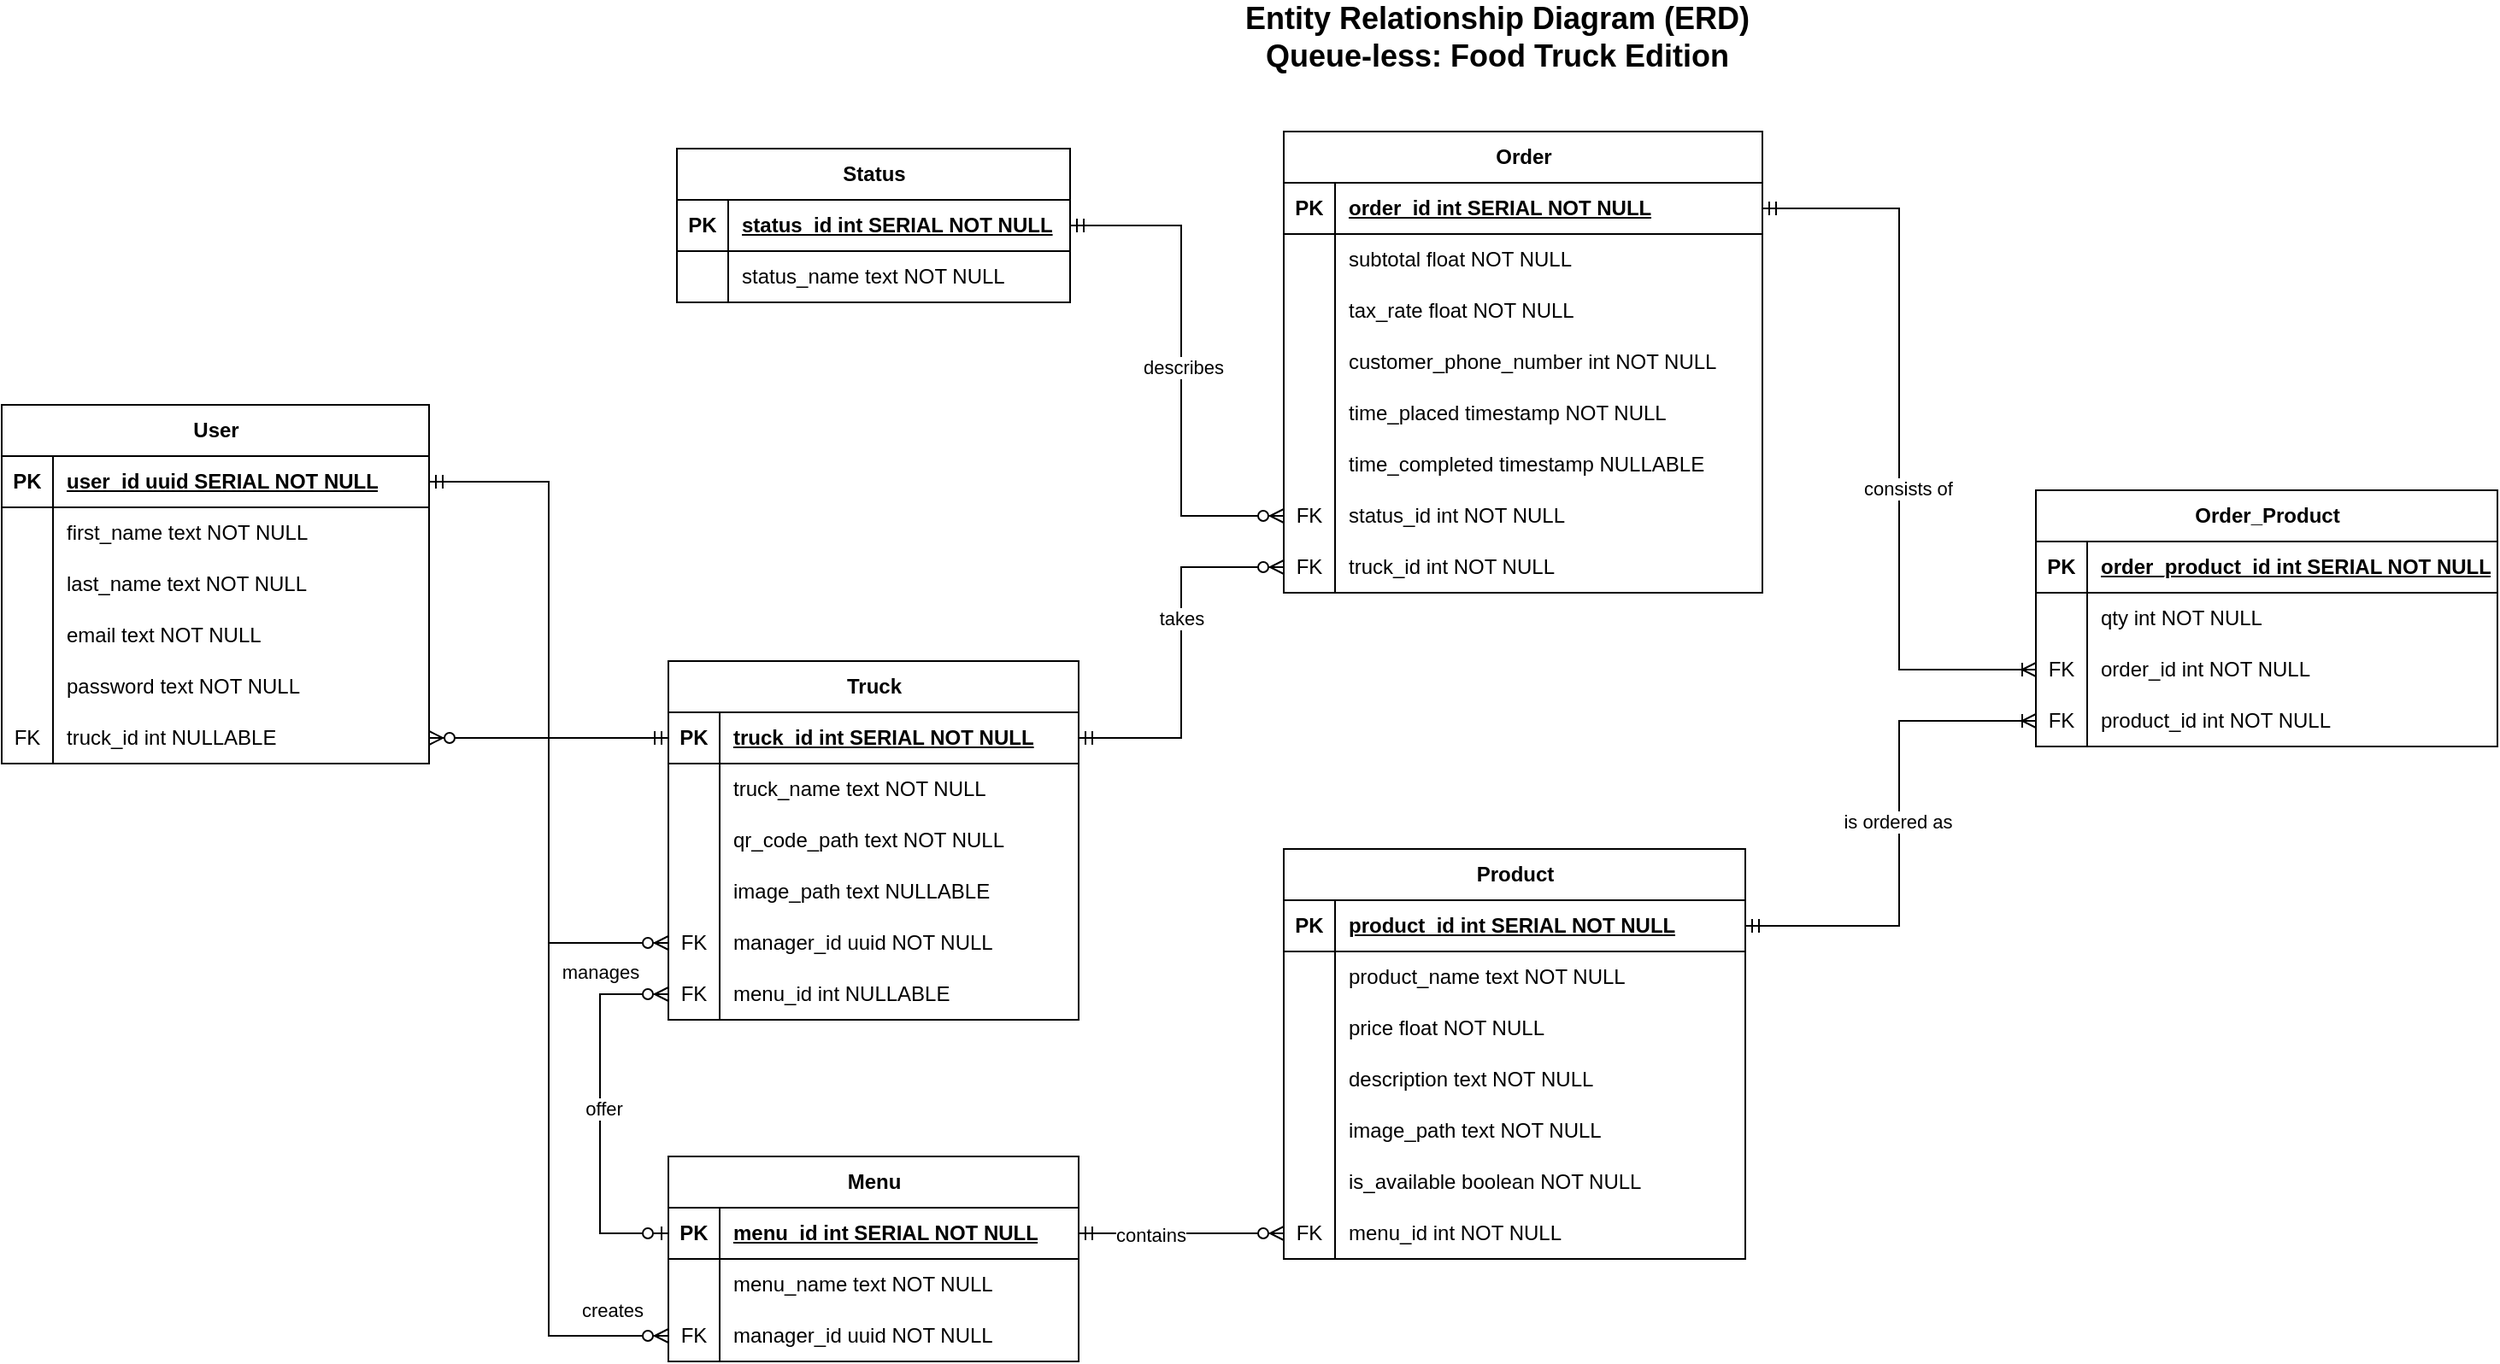 <mxfile version="26.1.0">
  <diagram name="Page-1" id="91c2gZKChAutTJY_4WgP">
    <mxGraphModel dx="1960" dy="919" grid="1" gridSize="10" guides="1" tooltips="1" connect="1" arrows="1" fold="1" page="1" pageScale="1" pageWidth="850" pageHeight="1100" math="0" shadow="0">
      <root>
        <mxCell id="0" />
        <mxCell id="1" parent="0" />
        <mxCell id="3mzDIvuT4F_fhsDR2-px-14" value="Truck" style="shape=table;startSize=30;container=1;collapsible=1;childLayout=tableLayout;fixedRows=1;rowLines=0;fontStyle=1;align=center;resizeLast=1;html=1;" parent="1" vertex="1">
          <mxGeometry x="400" y="550" width="240" height="210" as="geometry" />
        </mxCell>
        <mxCell id="3mzDIvuT4F_fhsDR2-px-15" value="" style="shape=tableRow;horizontal=0;startSize=0;swimlaneHead=0;swimlaneBody=0;fillColor=none;collapsible=0;dropTarget=0;points=[[0,0.5],[1,0.5]];portConstraint=eastwest;top=0;left=0;right=0;bottom=1;" parent="3mzDIvuT4F_fhsDR2-px-14" vertex="1">
          <mxGeometry y="30" width="240" height="30" as="geometry" />
        </mxCell>
        <mxCell id="3mzDIvuT4F_fhsDR2-px-16" value="PK" style="shape=partialRectangle;connectable=0;fillColor=none;top=0;left=0;bottom=0;right=0;fontStyle=1;overflow=hidden;whiteSpace=wrap;html=1;" parent="3mzDIvuT4F_fhsDR2-px-15" vertex="1">
          <mxGeometry width="30" height="30" as="geometry">
            <mxRectangle width="30" height="30" as="alternateBounds" />
          </mxGeometry>
        </mxCell>
        <mxCell id="3mzDIvuT4F_fhsDR2-px-17" value="truck_id int SERIAL NOT NULL" style="shape=partialRectangle;connectable=0;fillColor=none;top=0;left=0;bottom=0;right=0;align=left;spacingLeft=6;fontStyle=5;overflow=hidden;whiteSpace=wrap;html=1;" parent="3mzDIvuT4F_fhsDR2-px-15" vertex="1">
          <mxGeometry x="30" width="210" height="30" as="geometry">
            <mxRectangle width="210" height="30" as="alternateBounds" />
          </mxGeometry>
        </mxCell>
        <mxCell id="3mzDIvuT4F_fhsDR2-px-18" value="" style="shape=tableRow;horizontal=0;startSize=0;swimlaneHead=0;swimlaneBody=0;fillColor=none;collapsible=0;dropTarget=0;points=[[0,0.5],[1,0.5]];portConstraint=eastwest;top=0;left=0;right=0;bottom=0;" parent="3mzDIvuT4F_fhsDR2-px-14" vertex="1">
          <mxGeometry y="60" width="240" height="30" as="geometry" />
        </mxCell>
        <mxCell id="3mzDIvuT4F_fhsDR2-px-19" value="" style="shape=partialRectangle;connectable=0;fillColor=none;top=0;left=0;bottom=0;right=0;editable=1;overflow=hidden;whiteSpace=wrap;html=1;" parent="3mzDIvuT4F_fhsDR2-px-18" vertex="1">
          <mxGeometry width="30" height="30" as="geometry">
            <mxRectangle width="30" height="30" as="alternateBounds" />
          </mxGeometry>
        </mxCell>
        <mxCell id="3mzDIvuT4F_fhsDR2-px-20" value="truck_name text NOT NULL" style="shape=partialRectangle;connectable=0;fillColor=none;top=0;left=0;bottom=0;right=0;align=left;spacingLeft=6;overflow=hidden;whiteSpace=wrap;html=1;" parent="3mzDIvuT4F_fhsDR2-px-18" vertex="1">
          <mxGeometry x="30" width="210" height="30" as="geometry">
            <mxRectangle width="210" height="30" as="alternateBounds" />
          </mxGeometry>
        </mxCell>
        <mxCell id="3mzDIvuT4F_fhsDR2-px-82" value="" style="shape=tableRow;horizontal=0;startSize=0;swimlaneHead=0;swimlaneBody=0;fillColor=none;collapsible=0;dropTarget=0;points=[[0,0.5],[1,0.5]];portConstraint=eastwest;top=0;left=0;right=0;bottom=0;" parent="3mzDIvuT4F_fhsDR2-px-14" vertex="1">
          <mxGeometry y="90" width="240" height="30" as="geometry" />
        </mxCell>
        <mxCell id="3mzDIvuT4F_fhsDR2-px-83" value="" style="shape=partialRectangle;connectable=0;fillColor=none;top=0;left=0;bottom=0;right=0;editable=1;overflow=hidden;whiteSpace=wrap;html=1;" parent="3mzDIvuT4F_fhsDR2-px-82" vertex="1">
          <mxGeometry width="30" height="30" as="geometry">
            <mxRectangle width="30" height="30" as="alternateBounds" />
          </mxGeometry>
        </mxCell>
        <mxCell id="3mzDIvuT4F_fhsDR2-px-84" value="qr_code_path text NOT NULL" style="shape=partialRectangle;connectable=0;fillColor=none;top=0;left=0;bottom=0;right=0;align=left;spacingLeft=6;overflow=hidden;whiteSpace=wrap;html=1;" parent="3mzDIvuT4F_fhsDR2-px-82" vertex="1">
          <mxGeometry x="30" width="210" height="30" as="geometry">
            <mxRectangle width="210" height="30" as="alternateBounds" />
          </mxGeometry>
        </mxCell>
        <mxCell id="zmfaaBpUQLYilwf-MZ33-50" value="" style="shape=tableRow;horizontal=0;startSize=0;swimlaneHead=0;swimlaneBody=0;fillColor=none;collapsible=0;dropTarget=0;points=[[0,0.5],[1,0.5]];portConstraint=eastwest;top=0;left=0;right=0;bottom=0;" parent="3mzDIvuT4F_fhsDR2-px-14" vertex="1">
          <mxGeometry y="120" width="240" height="30" as="geometry" />
        </mxCell>
        <mxCell id="zmfaaBpUQLYilwf-MZ33-51" value="" style="shape=partialRectangle;connectable=0;fillColor=none;top=0;left=0;bottom=0;right=0;editable=1;overflow=hidden;whiteSpace=wrap;html=1;" parent="zmfaaBpUQLYilwf-MZ33-50" vertex="1">
          <mxGeometry width="30" height="30" as="geometry">
            <mxRectangle width="30" height="30" as="alternateBounds" />
          </mxGeometry>
        </mxCell>
        <mxCell id="zmfaaBpUQLYilwf-MZ33-52" value="image_path text NULLABLE" style="shape=partialRectangle;connectable=0;fillColor=none;top=0;left=0;bottom=0;right=0;align=left;spacingLeft=6;overflow=hidden;whiteSpace=wrap;html=1;" parent="zmfaaBpUQLYilwf-MZ33-50" vertex="1">
          <mxGeometry x="30" width="210" height="30" as="geometry">
            <mxRectangle width="210" height="30" as="alternateBounds" />
          </mxGeometry>
        </mxCell>
        <mxCell id="q2G-GD-9YlQsPo5jNfgu-1" value="" style="shape=tableRow;horizontal=0;startSize=0;swimlaneHead=0;swimlaneBody=0;fillColor=none;collapsible=0;dropTarget=0;points=[[0,0.5],[1,0.5]];portConstraint=eastwest;top=0;left=0;right=0;bottom=0;" parent="3mzDIvuT4F_fhsDR2-px-14" vertex="1">
          <mxGeometry y="150" width="240" height="30" as="geometry" />
        </mxCell>
        <mxCell id="q2G-GD-9YlQsPo5jNfgu-2" value="FK" style="shape=partialRectangle;connectable=0;fillColor=none;top=0;left=0;bottom=0;right=0;editable=1;overflow=hidden;whiteSpace=wrap;html=1;" parent="q2G-GD-9YlQsPo5jNfgu-1" vertex="1">
          <mxGeometry width="30" height="30" as="geometry">
            <mxRectangle width="30" height="30" as="alternateBounds" />
          </mxGeometry>
        </mxCell>
        <mxCell id="q2G-GD-9YlQsPo5jNfgu-3" value="manager_id uuid NOT NULL" style="shape=partialRectangle;connectable=0;fillColor=none;top=0;left=0;bottom=0;right=0;align=left;spacingLeft=6;overflow=hidden;whiteSpace=wrap;html=1;" parent="q2G-GD-9YlQsPo5jNfgu-1" vertex="1">
          <mxGeometry x="30" width="210" height="30" as="geometry">
            <mxRectangle width="210" height="30" as="alternateBounds" />
          </mxGeometry>
        </mxCell>
        <mxCell id="pExcu9bNW6wDUiQ1WOj0-18" value="" style="shape=tableRow;horizontal=0;startSize=0;swimlaneHead=0;swimlaneBody=0;fillColor=none;collapsible=0;dropTarget=0;points=[[0,0.5],[1,0.5]];portConstraint=eastwest;top=0;left=0;right=0;bottom=0;" parent="3mzDIvuT4F_fhsDR2-px-14" vertex="1">
          <mxGeometry y="180" width="240" height="30" as="geometry" />
        </mxCell>
        <mxCell id="pExcu9bNW6wDUiQ1WOj0-19" value="FK" style="shape=partialRectangle;connectable=0;fillColor=none;top=0;left=0;bottom=0;right=0;editable=1;overflow=hidden;whiteSpace=wrap;html=1;" parent="pExcu9bNW6wDUiQ1WOj0-18" vertex="1">
          <mxGeometry width="30" height="30" as="geometry">
            <mxRectangle width="30" height="30" as="alternateBounds" />
          </mxGeometry>
        </mxCell>
        <mxCell id="pExcu9bNW6wDUiQ1WOj0-20" value="menu_id int NULLABLE" style="shape=partialRectangle;connectable=0;fillColor=none;top=0;left=0;bottom=0;right=0;align=left;spacingLeft=6;overflow=hidden;whiteSpace=wrap;html=1;" parent="pExcu9bNW6wDUiQ1WOj0-18" vertex="1">
          <mxGeometry x="30" width="210" height="30" as="geometry">
            <mxRectangle width="210" height="30" as="alternateBounds" />
          </mxGeometry>
        </mxCell>
        <mxCell id="3mzDIvuT4F_fhsDR2-px-27" value="User" style="shape=table;startSize=30;container=1;collapsible=1;childLayout=tableLayout;fixedRows=1;rowLines=0;fontStyle=1;align=center;resizeLast=1;html=1;" parent="1" vertex="1">
          <mxGeometry x="10" y="400" width="250" height="210" as="geometry" />
        </mxCell>
        <mxCell id="3mzDIvuT4F_fhsDR2-px-28" value="" style="shape=tableRow;horizontal=0;startSize=0;swimlaneHead=0;swimlaneBody=0;fillColor=none;collapsible=0;dropTarget=0;points=[[0,0.5],[1,0.5]];portConstraint=eastwest;top=0;left=0;right=0;bottom=1;" parent="3mzDIvuT4F_fhsDR2-px-27" vertex="1">
          <mxGeometry y="30" width="250" height="30" as="geometry" />
        </mxCell>
        <mxCell id="3mzDIvuT4F_fhsDR2-px-29" value="PK" style="shape=partialRectangle;connectable=0;fillColor=none;top=0;left=0;bottom=0;right=0;fontStyle=1;overflow=hidden;whiteSpace=wrap;html=1;" parent="3mzDIvuT4F_fhsDR2-px-28" vertex="1">
          <mxGeometry width="30" height="30" as="geometry">
            <mxRectangle width="30" height="30" as="alternateBounds" />
          </mxGeometry>
        </mxCell>
        <mxCell id="3mzDIvuT4F_fhsDR2-px-30" value="user_id uuid SERIAL NOT NULL" style="shape=partialRectangle;connectable=0;fillColor=none;top=0;left=0;bottom=0;right=0;align=left;spacingLeft=6;fontStyle=5;overflow=hidden;whiteSpace=wrap;html=1;" parent="3mzDIvuT4F_fhsDR2-px-28" vertex="1">
          <mxGeometry x="30" width="220" height="30" as="geometry">
            <mxRectangle width="220" height="30" as="alternateBounds" />
          </mxGeometry>
        </mxCell>
        <mxCell id="3mzDIvuT4F_fhsDR2-px-31" value="" style="shape=tableRow;horizontal=0;startSize=0;swimlaneHead=0;swimlaneBody=0;fillColor=none;collapsible=0;dropTarget=0;points=[[0,0.5],[1,0.5]];portConstraint=eastwest;top=0;left=0;right=0;bottom=0;" parent="3mzDIvuT4F_fhsDR2-px-27" vertex="1">
          <mxGeometry y="60" width="250" height="30" as="geometry" />
        </mxCell>
        <mxCell id="3mzDIvuT4F_fhsDR2-px-32" value="" style="shape=partialRectangle;connectable=0;fillColor=none;top=0;left=0;bottom=0;right=0;editable=1;overflow=hidden;whiteSpace=wrap;html=1;" parent="3mzDIvuT4F_fhsDR2-px-31" vertex="1">
          <mxGeometry width="30" height="30" as="geometry">
            <mxRectangle width="30" height="30" as="alternateBounds" />
          </mxGeometry>
        </mxCell>
        <mxCell id="3mzDIvuT4F_fhsDR2-px-33" value="first_name text NOT NULL" style="shape=partialRectangle;connectable=0;fillColor=none;top=0;left=0;bottom=0;right=0;align=left;spacingLeft=6;overflow=hidden;whiteSpace=wrap;html=1;" parent="3mzDIvuT4F_fhsDR2-px-31" vertex="1">
          <mxGeometry x="30" width="220" height="30" as="geometry">
            <mxRectangle width="220" height="30" as="alternateBounds" />
          </mxGeometry>
        </mxCell>
        <mxCell id="zmfaaBpUQLYilwf-MZ33-10" value="" style="shape=tableRow;horizontal=0;startSize=0;swimlaneHead=0;swimlaneBody=0;fillColor=none;collapsible=0;dropTarget=0;points=[[0,0.5],[1,0.5]];portConstraint=eastwest;top=0;left=0;right=0;bottom=0;" parent="3mzDIvuT4F_fhsDR2-px-27" vertex="1">
          <mxGeometry y="90" width="250" height="30" as="geometry" />
        </mxCell>
        <mxCell id="zmfaaBpUQLYilwf-MZ33-11" value="" style="shape=partialRectangle;connectable=0;fillColor=none;top=0;left=0;bottom=0;right=0;editable=1;overflow=hidden;whiteSpace=wrap;html=1;" parent="zmfaaBpUQLYilwf-MZ33-10" vertex="1">
          <mxGeometry width="30" height="30" as="geometry">
            <mxRectangle width="30" height="30" as="alternateBounds" />
          </mxGeometry>
        </mxCell>
        <mxCell id="zmfaaBpUQLYilwf-MZ33-12" value="last_name text NOT NULL" style="shape=partialRectangle;connectable=0;fillColor=none;top=0;left=0;bottom=0;right=0;align=left;spacingLeft=6;overflow=hidden;whiteSpace=wrap;html=1;" parent="zmfaaBpUQLYilwf-MZ33-10" vertex="1">
          <mxGeometry x="30" width="220" height="30" as="geometry">
            <mxRectangle width="220" height="30" as="alternateBounds" />
          </mxGeometry>
        </mxCell>
        <mxCell id="HKvxVwIUimyPJOGSvZdL-1" value="" style="shape=tableRow;horizontal=0;startSize=0;swimlaneHead=0;swimlaneBody=0;fillColor=none;collapsible=0;dropTarget=0;points=[[0,0.5],[1,0.5]];portConstraint=eastwest;top=0;left=0;right=0;bottom=0;" parent="3mzDIvuT4F_fhsDR2-px-27" vertex="1">
          <mxGeometry y="120" width="250" height="30" as="geometry" />
        </mxCell>
        <mxCell id="HKvxVwIUimyPJOGSvZdL-2" value="" style="shape=partialRectangle;connectable=0;fillColor=none;top=0;left=0;bottom=0;right=0;editable=1;overflow=hidden;whiteSpace=wrap;html=1;" parent="HKvxVwIUimyPJOGSvZdL-1" vertex="1">
          <mxGeometry width="30" height="30" as="geometry">
            <mxRectangle width="30" height="30" as="alternateBounds" />
          </mxGeometry>
        </mxCell>
        <mxCell id="HKvxVwIUimyPJOGSvZdL-3" value="email text NOT NULL" style="shape=partialRectangle;connectable=0;fillColor=none;top=0;left=0;bottom=0;right=0;align=left;spacingLeft=6;overflow=hidden;whiteSpace=wrap;html=1;" parent="HKvxVwIUimyPJOGSvZdL-1" vertex="1">
          <mxGeometry x="30" width="220" height="30" as="geometry">
            <mxRectangle width="220" height="30" as="alternateBounds" />
          </mxGeometry>
        </mxCell>
        <mxCell id="HKvxVwIUimyPJOGSvZdL-4" value="" style="shape=tableRow;horizontal=0;startSize=0;swimlaneHead=0;swimlaneBody=0;fillColor=none;collapsible=0;dropTarget=0;points=[[0,0.5],[1,0.5]];portConstraint=eastwest;top=0;left=0;right=0;bottom=0;" parent="3mzDIvuT4F_fhsDR2-px-27" vertex="1">
          <mxGeometry y="150" width="250" height="30" as="geometry" />
        </mxCell>
        <mxCell id="HKvxVwIUimyPJOGSvZdL-5" value="" style="shape=partialRectangle;connectable=0;fillColor=none;top=0;left=0;bottom=0;right=0;editable=1;overflow=hidden;whiteSpace=wrap;html=1;" parent="HKvxVwIUimyPJOGSvZdL-4" vertex="1">
          <mxGeometry width="30" height="30" as="geometry">
            <mxRectangle width="30" height="30" as="alternateBounds" />
          </mxGeometry>
        </mxCell>
        <mxCell id="HKvxVwIUimyPJOGSvZdL-6" value="password text NOT NULL" style="shape=partialRectangle;connectable=0;fillColor=none;top=0;left=0;bottom=0;right=0;align=left;spacingLeft=6;overflow=hidden;whiteSpace=wrap;html=1;" parent="HKvxVwIUimyPJOGSvZdL-4" vertex="1">
          <mxGeometry x="30" width="220" height="30" as="geometry">
            <mxRectangle width="220" height="30" as="alternateBounds" />
          </mxGeometry>
        </mxCell>
        <mxCell id="TS8NTVid7wSpqiIyXhAO-1" value="" style="shape=tableRow;horizontal=0;startSize=0;swimlaneHead=0;swimlaneBody=0;fillColor=none;collapsible=0;dropTarget=0;points=[[0,0.5],[1,0.5]];portConstraint=eastwest;top=0;left=0;right=0;bottom=0;" vertex="1" parent="3mzDIvuT4F_fhsDR2-px-27">
          <mxGeometry y="180" width="250" height="30" as="geometry" />
        </mxCell>
        <mxCell id="TS8NTVid7wSpqiIyXhAO-2" value="FK" style="shape=partialRectangle;connectable=0;fillColor=none;top=0;left=0;bottom=0;right=0;editable=1;overflow=hidden;whiteSpace=wrap;html=1;" vertex="1" parent="TS8NTVid7wSpqiIyXhAO-1">
          <mxGeometry width="30" height="30" as="geometry">
            <mxRectangle width="30" height="30" as="alternateBounds" />
          </mxGeometry>
        </mxCell>
        <mxCell id="TS8NTVid7wSpqiIyXhAO-3" value="truck_id int NULLABLE" style="shape=partialRectangle;connectable=0;fillColor=none;top=0;left=0;bottom=0;right=0;align=left;spacingLeft=6;overflow=hidden;whiteSpace=wrap;html=1;" vertex="1" parent="TS8NTVid7wSpqiIyXhAO-1">
          <mxGeometry x="30" width="220" height="30" as="geometry">
            <mxRectangle width="220" height="30" as="alternateBounds" />
          </mxGeometry>
        </mxCell>
        <mxCell id="3mzDIvuT4F_fhsDR2-px-40" value="Menu" style="shape=table;startSize=30;container=1;collapsible=1;childLayout=tableLayout;fixedRows=1;rowLines=0;fontStyle=1;align=center;resizeLast=1;html=1;" parent="1" vertex="1">
          <mxGeometry x="400" y="840" width="240" height="120" as="geometry" />
        </mxCell>
        <mxCell id="3mzDIvuT4F_fhsDR2-px-41" value="" style="shape=tableRow;horizontal=0;startSize=0;swimlaneHead=0;swimlaneBody=0;fillColor=none;collapsible=0;dropTarget=0;points=[[0,0.5],[1,0.5]];portConstraint=eastwest;top=0;left=0;right=0;bottom=1;" parent="3mzDIvuT4F_fhsDR2-px-40" vertex="1">
          <mxGeometry y="30" width="240" height="30" as="geometry" />
        </mxCell>
        <mxCell id="3mzDIvuT4F_fhsDR2-px-42" value="PK" style="shape=partialRectangle;connectable=0;fillColor=none;top=0;left=0;bottom=0;right=0;fontStyle=1;overflow=hidden;whiteSpace=wrap;html=1;" parent="3mzDIvuT4F_fhsDR2-px-41" vertex="1">
          <mxGeometry width="30" height="30" as="geometry">
            <mxRectangle width="30" height="30" as="alternateBounds" />
          </mxGeometry>
        </mxCell>
        <mxCell id="3mzDIvuT4F_fhsDR2-px-43" value="menu_id int SERIAL NOT NULL" style="shape=partialRectangle;connectable=0;fillColor=none;top=0;left=0;bottom=0;right=0;align=left;spacingLeft=6;fontStyle=5;overflow=hidden;whiteSpace=wrap;html=1;" parent="3mzDIvuT4F_fhsDR2-px-41" vertex="1">
          <mxGeometry x="30" width="210" height="30" as="geometry">
            <mxRectangle width="210" height="30" as="alternateBounds" />
          </mxGeometry>
        </mxCell>
        <mxCell id="3mzDIvuT4F_fhsDR2-px-44" value="" style="shape=tableRow;horizontal=0;startSize=0;swimlaneHead=0;swimlaneBody=0;fillColor=none;collapsible=0;dropTarget=0;points=[[0,0.5],[1,0.5]];portConstraint=eastwest;top=0;left=0;right=0;bottom=0;" parent="3mzDIvuT4F_fhsDR2-px-40" vertex="1">
          <mxGeometry y="60" width="240" height="30" as="geometry" />
        </mxCell>
        <mxCell id="3mzDIvuT4F_fhsDR2-px-45" value="" style="shape=partialRectangle;connectable=0;fillColor=none;top=0;left=0;bottom=0;right=0;editable=1;overflow=hidden;whiteSpace=wrap;html=1;" parent="3mzDIvuT4F_fhsDR2-px-44" vertex="1">
          <mxGeometry width="30" height="30" as="geometry">
            <mxRectangle width="30" height="30" as="alternateBounds" />
          </mxGeometry>
        </mxCell>
        <mxCell id="3mzDIvuT4F_fhsDR2-px-46" value="menu_name text NOT NULL" style="shape=partialRectangle;connectable=0;fillColor=none;top=0;left=0;bottom=0;right=0;align=left;spacingLeft=6;overflow=hidden;whiteSpace=wrap;html=1;" parent="3mzDIvuT4F_fhsDR2-px-44" vertex="1">
          <mxGeometry x="30" width="210" height="30" as="geometry">
            <mxRectangle width="210" height="30" as="alternateBounds" />
          </mxGeometry>
        </mxCell>
        <mxCell id="pExcu9bNW6wDUiQ1WOj0-24" value="" style="shape=tableRow;horizontal=0;startSize=0;swimlaneHead=0;swimlaneBody=0;fillColor=none;collapsible=0;dropTarget=0;points=[[0,0.5],[1,0.5]];portConstraint=eastwest;top=0;left=0;right=0;bottom=0;" parent="3mzDIvuT4F_fhsDR2-px-40" vertex="1">
          <mxGeometry y="90" width="240" height="30" as="geometry" />
        </mxCell>
        <mxCell id="pExcu9bNW6wDUiQ1WOj0-25" value="FK" style="shape=partialRectangle;connectable=0;fillColor=none;top=0;left=0;bottom=0;right=0;editable=1;overflow=hidden;whiteSpace=wrap;html=1;" parent="pExcu9bNW6wDUiQ1WOj0-24" vertex="1">
          <mxGeometry width="30" height="30" as="geometry">
            <mxRectangle width="30" height="30" as="alternateBounds" />
          </mxGeometry>
        </mxCell>
        <mxCell id="pExcu9bNW6wDUiQ1WOj0-26" value="manager_id uuid NOT NULL" style="shape=partialRectangle;connectable=0;fillColor=none;top=0;left=0;bottom=0;right=0;align=left;spacingLeft=6;overflow=hidden;whiteSpace=wrap;html=1;" parent="pExcu9bNW6wDUiQ1WOj0-24" vertex="1">
          <mxGeometry x="30" width="210" height="30" as="geometry">
            <mxRectangle width="210" height="30" as="alternateBounds" />
          </mxGeometry>
        </mxCell>
        <mxCell id="3mzDIvuT4F_fhsDR2-px-53" value="Order" style="shape=table;startSize=30;container=1;collapsible=1;childLayout=tableLayout;fixedRows=1;rowLines=0;fontStyle=1;align=center;resizeLast=1;html=1;" parent="1" vertex="1">
          <mxGeometry x="760" y="240" width="280" height="270" as="geometry" />
        </mxCell>
        <mxCell id="3mzDIvuT4F_fhsDR2-px-54" value="" style="shape=tableRow;horizontal=0;startSize=0;swimlaneHead=0;swimlaneBody=0;fillColor=none;collapsible=0;dropTarget=0;points=[[0,0.5],[1,0.5]];portConstraint=eastwest;top=0;left=0;right=0;bottom=1;" parent="3mzDIvuT4F_fhsDR2-px-53" vertex="1">
          <mxGeometry y="30" width="280" height="30" as="geometry" />
        </mxCell>
        <mxCell id="3mzDIvuT4F_fhsDR2-px-55" value="PK" style="shape=partialRectangle;connectable=0;fillColor=none;top=0;left=0;bottom=0;right=0;fontStyle=1;overflow=hidden;whiteSpace=wrap;html=1;" parent="3mzDIvuT4F_fhsDR2-px-54" vertex="1">
          <mxGeometry width="30" height="30" as="geometry">
            <mxRectangle width="30" height="30" as="alternateBounds" />
          </mxGeometry>
        </mxCell>
        <mxCell id="3mzDIvuT4F_fhsDR2-px-56" value="order_id int SERIAL NOT NULL" style="shape=partialRectangle;connectable=0;fillColor=none;top=0;left=0;bottom=0;right=0;align=left;spacingLeft=6;fontStyle=5;overflow=hidden;whiteSpace=wrap;html=1;" parent="3mzDIvuT4F_fhsDR2-px-54" vertex="1">
          <mxGeometry x="30" width="250" height="30" as="geometry">
            <mxRectangle width="250" height="30" as="alternateBounds" />
          </mxGeometry>
        </mxCell>
        <mxCell id="3mzDIvuT4F_fhsDR2-px-57" value="" style="shape=tableRow;horizontal=0;startSize=0;swimlaneHead=0;swimlaneBody=0;fillColor=none;collapsible=0;dropTarget=0;points=[[0,0.5],[1,0.5]];portConstraint=eastwest;top=0;left=0;right=0;bottom=0;" parent="3mzDIvuT4F_fhsDR2-px-53" vertex="1">
          <mxGeometry y="60" width="280" height="30" as="geometry" />
        </mxCell>
        <mxCell id="3mzDIvuT4F_fhsDR2-px-58" value="" style="shape=partialRectangle;connectable=0;fillColor=none;top=0;left=0;bottom=0;right=0;editable=1;overflow=hidden;whiteSpace=wrap;html=1;" parent="3mzDIvuT4F_fhsDR2-px-57" vertex="1">
          <mxGeometry width="30" height="30" as="geometry">
            <mxRectangle width="30" height="30" as="alternateBounds" />
          </mxGeometry>
        </mxCell>
        <mxCell id="3mzDIvuT4F_fhsDR2-px-59" value="subtotal float NOT NULL" style="shape=partialRectangle;connectable=0;fillColor=none;top=0;left=0;bottom=0;right=0;align=left;spacingLeft=6;overflow=hidden;whiteSpace=wrap;html=1;" parent="3mzDIvuT4F_fhsDR2-px-57" vertex="1">
          <mxGeometry x="30" width="250" height="30" as="geometry">
            <mxRectangle width="250" height="30" as="alternateBounds" />
          </mxGeometry>
        </mxCell>
        <mxCell id="3mzDIvuT4F_fhsDR2-px-63" value="" style="shape=tableRow;horizontal=0;startSize=0;swimlaneHead=0;swimlaneBody=0;fillColor=none;collapsible=0;dropTarget=0;points=[[0,0.5],[1,0.5]];portConstraint=eastwest;top=0;left=0;right=0;bottom=0;" parent="3mzDIvuT4F_fhsDR2-px-53" vertex="1">
          <mxGeometry y="90" width="280" height="30" as="geometry" />
        </mxCell>
        <mxCell id="3mzDIvuT4F_fhsDR2-px-64" value="" style="shape=partialRectangle;connectable=0;fillColor=none;top=0;left=0;bottom=0;right=0;editable=1;overflow=hidden;whiteSpace=wrap;html=1;" parent="3mzDIvuT4F_fhsDR2-px-63" vertex="1">
          <mxGeometry width="30" height="30" as="geometry">
            <mxRectangle width="30" height="30" as="alternateBounds" />
          </mxGeometry>
        </mxCell>
        <mxCell id="3mzDIvuT4F_fhsDR2-px-65" value="tax_rate float NOT NULL" style="shape=partialRectangle;connectable=0;fillColor=none;top=0;left=0;bottom=0;right=0;align=left;spacingLeft=6;overflow=hidden;whiteSpace=wrap;html=1;" parent="3mzDIvuT4F_fhsDR2-px-63" vertex="1">
          <mxGeometry x="30" width="250" height="30" as="geometry">
            <mxRectangle width="250" height="30" as="alternateBounds" />
          </mxGeometry>
        </mxCell>
        <mxCell id="zmfaaBpUQLYilwf-MZ33-4" value="" style="shape=tableRow;horizontal=0;startSize=0;swimlaneHead=0;swimlaneBody=0;fillColor=none;collapsible=0;dropTarget=0;points=[[0,0.5],[1,0.5]];portConstraint=eastwest;top=0;left=0;right=0;bottom=0;" parent="3mzDIvuT4F_fhsDR2-px-53" vertex="1">
          <mxGeometry y="120" width="280" height="30" as="geometry" />
        </mxCell>
        <mxCell id="zmfaaBpUQLYilwf-MZ33-5" value="" style="shape=partialRectangle;connectable=0;fillColor=none;top=0;left=0;bottom=0;right=0;editable=1;overflow=hidden;whiteSpace=wrap;html=1;" parent="zmfaaBpUQLYilwf-MZ33-4" vertex="1">
          <mxGeometry width="30" height="30" as="geometry">
            <mxRectangle width="30" height="30" as="alternateBounds" />
          </mxGeometry>
        </mxCell>
        <mxCell id="zmfaaBpUQLYilwf-MZ33-6" value="customer_phone_number int NOT NULL" style="shape=partialRectangle;connectable=0;fillColor=none;top=0;left=0;bottom=0;right=0;align=left;spacingLeft=6;overflow=hidden;whiteSpace=wrap;html=1;" parent="zmfaaBpUQLYilwf-MZ33-4" vertex="1">
          <mxGeometry x="30" width="250" height="30" as="geometry">
            <mxRectangle width="250" height="30" as="alternateBounds" />
          </mxGeometry>
        </mxCell>
        <mxCell id="zmfaaBpUQLYilwf-MZ33-7" value="" style="shape=tableRow;horizontal=0;startSize=0;swimlaneHead=0;swimlaneBody=0;fillColor=none;collapsible=0;dropTarget=0;points=[[0,0.5],[1,0.5]];portConstraint=eastwest;top=0;left=0;right=0;bottom=0;" parent="3mzDIvuT4F_fhsDR2-px-53" vertex="1">
          <mxGeometry y="150" width="280" height="30" as="geometry" />
        </mxCell>
        <mxCell id="zmfaaBpUQLYilwf-MZ33-8" value="" style="shape=partialRectangle;connectable=0;fillColor=none;top=0;left=0;bottom=0;right=0;editable=1;overflow=hidden;whiteSpace=wrap;html=1;" parent="zmfaaBpUQLYilwf-MZ33-7" vertex="1">
          <mxGeometry width="30" height="30" as="geometry">
            <mxRectangle width="30" height="30" as="alternateBounds" />
          </mxGeometry>
        </mxCell>
        <mxCell id="zmfaaBpUQLYilwf-MZ33-9" value="time_placed timestamp NOT NULL" style="shape=partialRectangle;connectable=0;fillColor=none;top=0;left=0;bottom=0;right=0;align=left;spacingLeft=6;overflow=hidden;whiteSpace=wrap;html=1;" parent="zmfaaBpUQLYilwf-MZ33-7" vertex="1">
          <mxGeometry x="30" width="250" height="30" as="geometry">
            <mxRectangle width="250" height="30" as="alternateBounds" />
          </mxGeometry>
        </mxCell>
        <mxCell id="zmfaaBpUQLYilwf-MZ33-40" value="" style="shape=tableRow;horizontal=0;startSize=0;swimlaneHead=0;swimlaneBody=0;fillColor=none;collapsible=0;dropTarget=0;points=[[0,0.5],[1,0.5]];portConstraint=eastwest;top=0;left=0;right=0;bottom=0;" parent="3mzDIvuT4F_fhsDR2-px-53" vertex="1">
          <mxGeometry y="180" width="280" height="30" as="geometry" />
        </mxCell>
        <mxCell id="zmfaaBpUQLYilwf-MZ33-41" value="" style="shape=partialRectangle;connectable=0;fillColor=none;top=0;left=0;bottom=0;right=0;editable=1;overflow=hidden;whiteSpace=wrap;html=1;" parent="zmfaaBpUQLYilwf-MZ33-40" vertex="1">
          <mxGeometry width="30" height="30" as="geometry">
            <mxRectangle width="30" height="30" as="alternateBounds" />
          </mxGeometry>
        </mxCell>
        <mxCell id="zmfaaBpUQLYilwf-MZ33-42" value="time_completed timestamp NULLABLE" style="shape=partialRectangle;connectable=0;fillColor=none;top=0;left=0;bottom=0;right=0;align=left;spacingLeft=6;overflow=hidden;whiteSpace=wrap;html=1;" parent="zmfaaBpUQLYilwf-MZ33-40" vertex="1">
          <mxGeometry x="30" width="250" height="30" as="geometry">
            <mxRectangle width="250" height="30" as="alternateBounds" />
          </mxGeometry>
        </mxCell>
        <mxCell id="pExcu9bNW6wDUiQ1WOj0-21" value="" style="shape=tableRow;horizontal=0;startSize=0;swimlaneHead=0;swimlaneBody=0;fillColor=none;collapsible=0;dropTarget=0;points=[[0,0.5],[1,0.5]];portConstraint=eastwest;top=0;left=0;right=0;bottom=0;" parent="3mzDIvuT4F_fhsDR2-px-53" vertex="1">
          <mxGeometry y="210" width="280" height="30" as="geometry" />
        </mxCell>
        <mxCell id="pExcu9bNW6wDUiQ1WOj0-22" value="FK" style="shape=partialRectangle;connectable=0;fillColor=none;top=0;left=0;bottom=0;right=0;editable=1;overflow=hidden;whiteSpace=wrap;html=1;" parent="pExcu9bNW6wDUiQ1WOj0-21" vertex="1">
          <mxGeometry width="30" height="30" as="geometry">
            <mxRectangle width="30" height="30" as="alternateBounds" />
          </mxGeometry>
        </mxCell>
        <mxCell id="pExcu9bNW6wDUiQ1WOj0-23" value="status_id int NOT NULL" style="shape=partialRectangle;connectable=0;fillColor=none;top=0;left=0;bottom=0;right=0;align=left;spacingLeft=6;overflow=hidden;whiteSpace=wrap;html=1;" parent="pExcu9bNW6wDUiQ1WOj0-21" vertex="1">
          <mxGeometry x="30" width="250" height="30" as="geometry">
            <mxRectangle width="250" height="30" as="alternateBounds" />
          </mxGeometry>
        </mxCell>
        <mxCell id="Bd7FDQlKe1JG8Dho9AaB-4" value="" style="shape=tableRow;horizontal=0;startSize=0;swimlaneHead=0;swimlaneBody=0;fillColor=none;collapsible=0;dropTarget=0;points=[[0,0.5],[1,0.5]];portConstraint=eastwest;top=0;left=0;right=0;bottom=0;" parent="3mzDIvuT4F_fhsDR2-px-53" vertex="1">
          <mxGeometry y="240" width="280" height="30" as="geometry" />
        </mxCell>
        <mxCell id="Bd7FDQlKe1JG8Dho9AaB-5" value="FK" style="shape=partialRectangle;connectable=0;fillColor=none;top=0;left=0;bottom=0;right=0;editable=1;overflow=hidden;whiteSpace=wrap;html=1;" parent="Bd7FDQlKe1JG8Dho9AaB-4" vertex="1">
          <mxGeometry width="30" height="30" as="geometry">
            <mxRectangle width="30" height="30" as="alternateBounds" />
          </mxGeometry>
        </mxCell>
        <mxCell id="Bd7FDQlKe1JG8Dho9AaB-6" value="truck_id int NOT NULL" style="shape=partialRectangle;connectable=0;fillColor=none;top=0;left=0;bottom=0;right=0;align=left;spacingLeft=6;overflow=hidden;whiteSpace=wrap;html=1;" parent="Bd7FDQlKe1JG8Dho9AaB-4" vertex="1">
          <mxGeometry x="30" width="250" height="30" as="geometry">
            <mxRectangle width="250" height="30" as="alternateBounds" />
          </mxGeometry>
        </mxCell>
        <mxCell id="3mzDIvuT4F_fhsDR2-px-66" value="Product" style="shape=table;startSize=30;container=1;collapsible=1;childLayout=tableLayout;fixedRows=1;rowLines=0;fontStyle=1;align=center;resizeLast=1;html=1;" parent="1" vertex="1">
          <mxGeometry x="760" y="660" width="270" height="240" as="geometry" />
        </mxCell>
        <mxCell id="3mzDIvuT4F_fhsDR2-px-67" value="" style="shape=tableRow;horizontal=0;startSize=0;swimlaneHead=0;swimlaneBody=0;fillColor=none;collapsible=0;dropTarget=0;points=[[0,0.5],[1,0.5]];portConstraint=eastwest;top=0;left=0;right=0;bottom=1;" parent="3mzDIvuT4F_fhsDR2-px-66" vertex="1">
          <mxGeometry y="30" width="270" height="30" as="geometry" />
        </mxCell>
        <mxCell id="3mzDIvuT4F_fhsDR2-px-68" value="PK" style="shape=partialRectangle;connectable=0;fillColor=none;top=0;left=0;bottom=0;right=0;fontStyle=1;overflow=hidden;whiteSpace=wrap;html=1;" parent="3mzDIvuT4F_fhsDR2-px-67" vertex="1">
          <mxGeometry width="30" height="30" as="geometry">
            <mxRectangle width="30" height="30" as="alternateBounds" />
          </mxGeometry>
        </mxCell>
        <mxCell id="3mzDIvuT4F_fhsDR2-px-69" value="product_id int SERIAL NOT NULL" style="shape=partialRectangle;connectable=0;fillColor=none;top=0;left=0;bottom=0;right=0;align=left;spacingLeft=6;fontStyle=5;overflow=hidden;whiteSpace=wrap;html=1;" parent="3mzDIvuT4F_fhsDR2-px-67" vertex="1">
          <mxGeometry x="30" width="240" height="30" as="geometry">
            <mxRectangle width="240" height="30" as="alternateBounds" />
          </mxGeometry>
        </mxCell>
        <mxCell id="3mzDIvuT4F_fhsDR2-px-70" value="" style="shape=tableRow;horizontal=0;startSize=0;swimlaneHead=0;swimlaneBody=0;fillColor=none;collapsible=0;dropTarget=0;points=[[0,0.5],[1,0.5]];portConstraint=eastwest;top=0;left=0;right=0;bottom=0;" parent="3mzDIvuT4F_fhsDR2-px-66" vertex="1">
          <mxGeometry y="60" width="270" height="30" as="geometry" />
        </mxCell>
        <mxCell id="3mzDIvuT4F_fhsDR2-px-71" value="" style="shape=partialRectangle;connectable=0;fillColor=none;top=0;left=0;bottom=0;right=0;editable=1;overflow=hidden;whiteSpace=wrap;html=1;" parent="3mzDIvuT4F_fhsDR2-px-70" vertex="1">
          <mxGeometry width="30" height="30" as="geometry">
            <mxRectangle width="30" height="30" as="alternateBounds" />
          </mxGeometry>
        </mxCell>
        <mxCell id="3mzDIvuT4F_fhsDR2-px-72" value="product_name text NOT NULL" style="shape=partialRectangle;connectable=0;fillColor=none;top=0;left=0;bottom=0;right=0;align=left;spacingLeft=6;overflow=hidden;whiteSpace=wrap;html=1;" parent="3mzDIvuT4F_fhsDR2-px-70" vertex="1">
          <mxGeometry x="30" width="240" height="30" as="geometry">
            <mxRectangle width="240" height="30" as="alternateBounds" />
          </mxGeometry>
        </mxCell>
        <mxCell id="3mzDIvuT4F_fhsDR2-px-73" value="" style="shape=tableRow;horizontal=0;startSize=0;swimlaneHead=0;swimlaneBody=0;fillColor=none;collapsible=0;dropTarget=0;points=[[0,0.5],[1,0.5]];portConstraint=eastwest;top=0;left=0;right=0;bottom=0;" parent="3mzDIvuT4F_fhsDR2-px-66" vertex="1">
          <mxGeometry y="90" width="270" height="30" as="geometry" />
        </mxCell>
        <mxCell id="3mzDIvuT4F_fhsDR2-px-74" value="" style="shape=partialRectangle;connectable=0;fillColor=none;top=0;left=0;bottom=0;right=0;editable=1;overflow=hidden;whiteSpace=wrap;html=1;" parent="3mzDIvuT4F_fhsDR2-px-73" vertex="1">
          <mxGeometry width="30" height="30" as="geometry">
            <mxRectangle width="30" height="30" as="alternateBounds" />
          </mxGeometry>
        </mxCell>
        <mxCell id="3mzDIvuT4F_fhsDR2-px-75" value="price float NOT NULL" style="shape=partialRectangle;connectable=0;fillColor=none;top=0;left=0;bottom=0;right=0;align=left;spacingLeft=6;overflow=hidden;whiteSpace=wrap;html=1;" parent="3mzDIvuT4F_fhsDR2-px-73" vertex="1">
          <mxGeometry x="30" width="240" height="30" as="geometry">
            <mxRectangle width="240" height="30" as="alternateBounds" />
          </mxGeometry>
        </mxCell>
        <mxCell id="3mzDIvuT4F_fhsDR2-px-76" value="" style="shape=tableRow;horizontal=0;startSize=0;swimlaneHead=0;swimlaneBody=0;fillColor=none;collapsible=0;dropTarget=0;points=[[0,0.5],[1,0.5]];portConstraint=eastwest;top=0;left=0;right=0;bottom=0;" parent="3mzDIvuT4F_fhsDR2-px-66" vertex="1">
          <mxGeometry y="120" width="270" height="30" as="geometry" />
        </mxCell>
        <mxCell id="3mzDIvuT4F_fhsDR2-px-77" value="" style="shape=partialRectangle;connectable=0;fillColor=none;top=0;left=0;bottom=0;right=0;editable=1;overflow=hidden;whiteSpace=wrap;html=1;" parent="3mzDIvuT4F_fhsDR2-px-76" vertex="1">
          <mxGeometry width="30" height="30" as="geometry">
            <mxRectangle width="30" height="30" as="alternateBounds" />
          </mxGeometry>
        </mxCell>
        <mxCell id="3mzDIvuT4F_fhsDR2-px-78" value="description text NOT NULL" style="shape=partialRectangle;connectable=0;fillColor=none;top=0;left=0;bottom=0;right=0;align=left;spacingLeft=6;overflow=hidden;whiteSpace=wrap;html=1;" parent="3mzDIvuT4F_fhsDR2-px-76" vertex="1">
          <mxGeometry x="30" width="240" height="30" as="geometry">
            <mxRectangle width="240" height="30" as="alternateBounds" />
          </mxGeometry>
        </mxCell>
        <mxCell id="3mzDIvuT4F_fhsDR2-px-79" value="" style="shape=tableRow;horizontal=0;startSize=0;swimlaneHead=0;swimlaneBody=0;fillColor=none;collapsible=0;dropTarget=0;points=[[0,0.5],[1,0.5]];portConstraint=eastwest;top=0;left=0;right=0;bottom=0;" parent="3mzDIvuT4F_fhsDR2-px-66" vertex="1">
          <mxGeometry y="150" width="270" height="30" as="geometry" />
        </mxCell>
        <mxCell id="3mzDIvuT4F_fhsDR2-px-80" value="" style="shape=partialRectangle;connectable=0;fillColor=none;top=0;left=0;bottom=0;right=0;editable=1;overflow=hidden;whiteSpace=wrap;html=1;" parent="3mzDIvuT4F_fhsDR2-px-79" vertex="1">
          <mxGeometry width="30" height="30" as="geometry">
            <mxRectangle width="30" height="30" as="alternateBounds" />
          </mxGeometry>
        </mxCell>
        <mxCell id="3mzDIvuT4F_fhsDR2-px-81" value="image_path text NOT NULL" style="shape=partialRectangle;connectable=0;fillColor=none;top=0;left=0;bottom=0;right=0;align=left;spacingLeft=6;overflow=hidden;whiteSpace=wrap;html=1;" parent="3mzDIvuT4F_fhsDR2-px-79" vertex="1">
          <mxGeometry x="30" width="240" height="30" as="geometry">
            <mxRectangle width="240" height="30" as="alternateBounds" />
          </mxGeometry>
        </mxCell>
        <mxCell id="daPpVDFAgrq6gqqvBrcP-1" value="" style="shape=tableRow;horizontal=0;startSize=0;swimlaneHead=0;swimlaneBody=0;fillColor=none;collapsible=0;dropTarget=0;points=[[0,0.5],[1,0.5]];portConstraint=eastwest;top=0;left=0;right=0;bottom=0;" parent="3mzDIvuT4F_fhsDR2-px-66" vertex="1">
          <mxGeometry y="180" width="270" height="30" as="geometry" />
        </mxCell>
        <mxCell id="daPpVDFAgrq6gqqvBrcP-2" value="" style="shape=partialRectangle;connectable=0;fillColor=none;top=0;left=0;bottom=0;right=0;editable=1;overflow=hidden;whiteSpace=wrap;html=1;" parent="daPpVDFAgrq6gqqvBrcP-1" vertex="1">
          <mxGeometry width="30" height="30" as="geometry">
            <mxRectangle width="30" height="30" as="alternateBounds" />
          </mxGeometry>
        </mxCell>
        <mxCell id="daPpVDFAgrq6gqqvBrcP-3" value="is_available boolean NOT NULL" style="shape=partialRectangle;connectable=0;fillColor=none;top=0;left=0;bottom=0;right=0;align=left;spacingLeft=6;overflow=hidden;whiteSpace=wrap;html=1;" parent="daPpVDFAgrq6gqqvBrcP-1" vertex="1">
          <mxGeometry x="30" width="240" height="30" as="geometry">
            <mxRectangle width="240" height="30" as="alternateBounds" />
          </mxGeometry>
        </mxCell>
        <mxCell id="pExcu9bNW6wDUiQ1WOj0-29" value="" style="shape=tableRow;horizontal=0;startSize=0;swimlaneHead=0;swimlaneBody=0;fillColor=none;collapsible=0;dropTarget=0;points=[[0,0.5],[1,0.5]];portConstraint=eastwest;top=0;left=0;right=0;bottom=0;" parent="3mzDIvuT4F_fhsDR2-px-66" vertex="1">
          <mxGeometry y="210" width="270" height="30" as="geometry" />
        </mxCell>
        <mxCell id="pExcu9bNW6wDUiQ1WOj0-30" value="FK" style="shape=partialRectangle;connectable=0;fillColor=none;top=0;left=0;bottom=0;right=0;editable=1;overflow=hidden;whiteSpace=wrap;html=1;" parent="pExcu9bNW6wDUiQ1WOj0-29" vertex="1">
          <mxGeometry width="30" height="30" as="geometry">
            <mxRectangle width="30" height="30" as="alternateBounds" />
          </mxGeometry>
        </mxCell>
        <mxCell id="pExcu9bNW6wDUiQ1WOj0-31" value="menu_id int NOT NULL" style="shape=partialRectangle;connectable=0;fillColor=none;top=0;left=0;bottom=0;right=0;align=left;spacingLeft=6;overflow=hidden;whiteSpace=wrap;html=1;" parent="pExcu9bNW6wDUiQ1WOj0-29" vertex="1">
          <mxGeometry x="30" width="240" height="30" as="geometry">
            <mxRectangle width="240" height="30" as="alternateBounds" />
          </mxGeometry>
        </mxCell>
        <mxCell id="3mzDIvuT4F_fhsDR2-px-85" value="Order_Product" style="shape=table;startSize=30;container=1;collapsible=1;childLayout=tableLayout;fixedRows=1;rowLines=0;fontStyle=1;align=center;resizeLast=1;html=1;" parent="1" vertex="1">
          <mxGeometry x="1200" y="450" width="270" height="150" as="geometry" />
        </mxCell>
        <mxCell id="3mzDIvuT4F_fhsDR2-px-86" value="" style="shape=tableRow;horizontal=0;startSize=0;swimlaneHead=0;swimlaneBody=0;fillColor=none;collapsible=0;dropTarget=0;points=[[0,0.5],[1,0.5]];portConstraint=eastwest;top=0;left=0;right=0;bottom=1;" parent="3mzDIvuT4F_fhsDR2-px-85" vertex="1">
          <mxGeometry y="30" width="270" height="30" as="geometry" />
        </mxCell>
        <mxCell id="3mzDIvuT4F_fhsDR2-px-87" value="PK" style="shape=partialRectangle;connectable=0;fillColor=none;top=0;left=0;bottom=0;right=0;fontStyle=1;overflow=hidden;whiteSpace=wrap;html=1;" parent="3mzDIvuT4F_fhsDR2-px-86" vertex="1">
          <mxGeometry width="30" height="30" as="geometry">
            <mxRectangle width="30" height="30" as="alternateBounds" />
          </mxGeometry>
        </mxCell>
        <mxCell id="3mzDIvuT4F_fhsDR2-px-88" value="order_product_id int SERIAL NOT NULL" style="shape=partialRectangle;connectable=0;fillColor=none;top=0;left=0;bottom=0;right=0;align=left;spacingLeft=6;fontStyle=5;overflow=hidden;whiteSpace=wrap;html=1;" parent="3mzDIvuT4F_fhsDR2-px-86" vertex="1">
          <mxGeometry x="30" width="240" height="30" as="geometry">
            <mxRectangle width="240" height="30" as="alternateBounds" />
          </mxGeometry>
        </mxCell>
        <mxCell id="3mzDIvuT4F_fhsDR2-px-89" value="" style="shape=tableRow;horizontal=0;startSize=0;swimlaneHead=0;swimlaneBody=0;fillColor=none;collapsible=0;dropTarget=0;points=[[0,0.5],[1,0.5]];portConstraint=eastwest;top=0;left=0;right=0;bottom=0;" parent="3mzDIvuT4F_fhsDR2-px-85" vertex="1">
          <mxGeometry y="60" width="270" height="30" as="geometry" />
        </mxCell>
        <mxCell id="3mzDIvuT4F_fhsDR2-px-90" value="" style="shape=partialRectangle;connectable=0;fillColor=none;top=0;left=0;bottom=0;right=0;editable=1;overflow=hidden;whiteSpace=wrap;html=1;" parent="3mzDIvuT4F_fhsDR2-px-89" vertex="1">
          <mxGeometry width="30" height="30" as="geometry">
            <mxRectangle width="30" height="30" as="alternateBounds" />
          </mxGeometry>
        </mxCell>
        <mxCell id="3mzDIvuT4F_fhsDR2-px-91" value="qty int NOT NULL" style="shape=partialRectangle;connectable=0;fillColor=none;top=0;left=0;bottom=0;right=0;align=left;spacingLeft=6;overflow=hidden;whiteSpace=wrap;html=1;" parent="3mzDIvuT4F_fhsDR2-px-89" vertex="1">
          <mxGeometry x="30" width="240" height="30" as="geometry">
            <mxRectangle width="240" height="30" as="alternateBounds" />
          </mxGeometry>
        </mxCell>
        <mxCell id="3mzDIvuT4F_fhsDR2-px-92" value="" style="shape=tableRow;horizontal=0;startSize=0;swimlaneHead=0;swimlaneBody=0;fillColor=none;collapsible=0;dropTarget=0;points=[[0,0.5],[1,0.5]];portConstraint=eastwest;top=0;left=0;right=0;bottom=0;" parent="3mzDIvuT4F_fhsDR2-px-85" vertex="1">
          <mxGeometry y="90" width="270" height="30" as="geometry" />
        </mxCell>
        <mxCell id="3mzDIvuT4F_fhsDR2-px-93" value="FK" style="shape=partialRectangle;connectable=0;fillColor=none;top=0;left=0;bottom=0;right=0;editable=1;overflow=hidden;whiteSpace=wrap;html=1;" parent="3mzDIvuT4F_fhsDR2-px-92" vertex="1">
          <mxGeometry width="30" height="30" as="geometry">
            <mxRectangle width="30" height="30" as="alternateBounds" />
          </mxGeometry>
        </mxCell>
        <mxCell id="3mzDIvuT4F_fhsDR2-px-94" value="order_id int NOT NULL" style="shape=partialRectangle;connectable=0;fillColor=none;top=0;left=0;bottom=0;right=0;align=left;spacingLeft=6;overflow=hidden;whiteSpace=wrap;html=1;" parent="3mzDIvuT4F_fhsDR2-px-92" vertex="1">
          <mxGeometry x="30" width="240" height="30" as="geometry">
            <mxRectangle width="240" height="30" as="alternateBounds" />
          </mxGeometry>
        </mxCell>
        <mxCell id="Bd7FDQlKe1JG8Dho9AaB-1" value="" style="shape=tableRow;horizontal=0;startSize=0;swimlaneHead=0;swimlaneBody=0;fillColor=none;collapsible=0;dropTarget=0;points=[[0,0.5],[1,0.5]];portConstraint=eastwest;top=0;left=0;right=0;bottom=0;" parent="3mzDIvuT4F_fhsDR2-px-85" vertex="1">
          <mxGeometry y="120" width="270" height="30" as="geometry" />
        </mxCell>
        <mxCell id="Bd7FDQlKe1JG8Dho9AaB-2" value="FK" style="shape=partialRectangle;connectable=0;fillColor=none;top=0;left=0;bottom=0;right=0;editable=1;overflow=hidden;whiteSpace=wrap;html=1;" parent="Bd7FDQlKe1JG8Dho9AaB-1" vertex="1">
          <mxGeometry width="30" height="30" as="geometry">
            <mxRectangle width="30" height="30" as="alternateBounds" />
          </mxGeometry>
        </mxCell>
        <mxCell id="Bd7FDQlKe1JG8Dho9AaB-3" value="product_id int NOT NULL" style="shape=partialRectangle;connectable=0;fillColor=none;top=0;left=0;bottom=0;right=0;align=left;spacingLeft=6;overflow=hidden;whiteSpace=wrap;html=1;" parent="Bd7FDQlKe1JG8Dho9AaB-1" vertex="1">
          <mxGeometry x="30" width="240" height="30" as="geometry">
            <mxRectangle width="240" height="30" as="alternateBounds" />
          </mxGeometry>
        </mxCell>
        <mxCell id="zmfaaBpUQLYilwf-MZ33-18" value="" style="edgeStyle=orthogonalEdgeStyle;fontSize=12;html=1;endArrow=ERzeroToMany;startArrow=ERmandOne;rounded=0;exitX=1;exitY=0.5;exitDx=0;exitDy=0;entryX=0;entryY=0.5;entryDx=0;entryDy=0;" parent="1" source="3mzDIvuT4F_fhsDR2-px-41" target="pExcu9bNW6wDUiQ1WOj0-29" edge="1">
          <mxGeometry width="100" height="100" relative="1" as="geometry">
            <mxPoint x="460" y="540" as="sourcePoint" />
            <mxPoint x="560" y="440" as="targetPoint" />
          </mxGeometry>
        </mxCell>
        <mxCell id="zmfaaBpUQLYilwf-MZ33-22" value="contains" style="edgeLabel;html=1;align=center;verticalAlign=middle;resizable=0;points=[];" parent="zmfaaBpUQLYilwf-MZ33-18" vertex="1" connectable="0">
          <mxGeometry x="-0.297" y="-1" relative="1" as="geometry">
            <mxPoint as="offset" />
          </mxGeometry>
        </mxCell>
        <mxCell id="zmfaaBpUQLYilwf-MZ33-19" value="" style="edgeStyle=orthogonalEdgeStyle;fontSize=12;html=1;endArrow=ERoneToMany;startArrow=ERmandOne;rounded=0;exitX=1;exitY=0.5;exitDx=0;exitDy=0;entryX=0;entryY=0.5;entryDx=0;entryDy=0;" parent="1" source="3mzDIvuT4F_fhsDR2-px-54" target="3mzDIvuT4F_fhsDR2-px-92" edge="1">
          <mxGeometry width="100" height="100" relative="1" as="geometry">
            <mxPoint x="1020.0" y="280" as="sourcePoint" />
            <mxPoint x="1390.0" y="580" as="targetPoint" />
          </mxGeometry>
        </mxCell>
        <mxCell id="zmfaaBpUQLYilwf-MZ33-23" value="consists of" style="edgeLabel;html=1;align=center;verticalAlign=middle;resizable=0;points=[];" parent="zmfaaBpUQLYilwf-MZ33-19" vertex="1" connectable="0">
          <mxGeometry x="-0.151" y="1" relative="1" as="geometry">
            <mxPoint x="4" y="61" as="offset" />
          </mxGeometry>
        </mxCell>
        <mxCell id="zmfaaBpUQLYilwf-MZ33-20" value="" style="edgeStyle=orthogonalEdgeStyle;fontSize=12;html=1;endArrow=ERzeroToMany;startArrow=ERmandOne;rounded=0;exitX=1;exitY=0.5;exitDx=0;exitDy=0;entryX=0;entryY=0.5;entryDx=0;entryDy=0;" parent="1" source="3mzDIvuT4F_fhsDR2-px-15" target="Bd7FDQlKe1JG8Dho9AaB-4" edge="1">
          <mxGeometry width="100" height="100" relative="1" as="geometry">
            <mxPoint x="710" y="610" as="sourcePoint" />
            <mxPoint x="810" y="510" as="targetPoint" />
          </mxGeometry>
        </mxCell>
        <mxCell id="zmfaaBpUQLYilwf-MZ33-21" value="takes" style="edgeLabel;html=1;align=center;verticalAlign=middle;resizable=0;points=[];" parent="zmfaaBpUQLYilwf-MZ33-20" vertex="1" connectable="0">
          <mxGeometry x="-0.238" y="-1" relative="1" as="geometry">
            <mxPoint x="-1" y="-46" as="offset" />
          </mxGeometry>
        </mxCell>
        <mxCell id="zmfaaBpUQLYilwf-MZ33-46" value="" style="edgeStyle=orthogonalEdgeStyle;fontSize=12;html=1;endArrow=ERoneToMany;startArrow=ERmandOne;rounded=0;exitX=1;exitY=0.5;exitDx=0;exitDy=0;entryX=0;entryY=0.5;entryDx=0;entryDy=0;" parent="1" source="3mzDIvuT4F_fhsDR2-px-67" target="Bd7FDQlKe1JG8Dho9AaB-1" edge="1">
          <mxGeometry width="100" height="100" relative="1" as="geometry">
            <mxPoint x="790" y="720" as="sourcePoint" />
            <mxPoint x="890" y="620" as="targetPoint" />
            <Array as="points">
              <mxPoint x="1120" y="705" />
              <mxPoint x="1120" y="585" />
            </Array>
          </mxGeometry>
        </mxCell>
        <mxCell id="zmfaaBpUQLYilwf-MZ33-47" value="is ordered as" style="edgeLabel;html=1;align=center;verticalAlign=middle;resizable=0;points=[];" parent="zmfaaBpUQLYilwf-MZ33-46" vertex="1" connectable="0">
          <mxGeometry x="-0.131" y="1" relative="1" as="geometry">
            <mxPoint y="-25" as="offset" />
          </mxGeometry>
        </mxCell>
        <mxCell id="zmfaaBpUQLYilwf-MZ33-48" value="" style="edgeStyle=orthogonalEdgeStyle;fontSize=12;html=1;endArrow=ERzeroToMany;startArrow=ERmandOne;rounded=0;exitX=1;exitY=0.5;exitDx=0;exitDy=0;entryX=0;entryY=0.5;entryDx=0;entryDy=0;" parent="1" source="3mzDIvuT4F_fhsDR2-px-28" target="q2G-GD-9YlQsPo5jNfgu-1" edge="1">
          <mxGeometry width="100" height="100" relative="1" as="geometry">
            <mxPoint x="390" y="480" as="sourcePoint" />
            <mxPoint x="490" y="380" as="targetPoint" />
          </mxGeometry>
        </mxCell>
        <mxCell id="zmfaaBpUQLYilwf-MZ33-49" value="manages" style="edgeLabel;html=1;align=center;verticalAlign=middle;resizable=0;points=[];" parent="zmfaaBpUQLYilwf-MZ33-48" vertex="1" connectable="0">
          <mxGeometry x="-0.023" y="-1" relative="1" as="geometry">
            <mxPoint x="31" y="156" as="offset" />
          </mxGeometry>
        </mxCell>
        <mxCell id="zmfaaBpUQLYilwf-MZ33-53" value="&lt;font style=&quot;font-size: 18px;&quot;&gt;&lt;b&gt;Entity Relationship Diagram (ERD)&lt;br&gt;Queue-less: Food Truck Edition&lt;/b&gt;&lt;/font&gt;" style="text;html=1;align=center;verticalAlign=middle;whiteSpace=wrap;rounded=0;" parent="1" vertex="1">
          <mxGeometry x="570" y="170" width="630" height="30" as="geometry" />
        </mxCell>
        <mxCell id="pExcu9bNW6wDUiQ1WOj0-27" value="" style="edgeStyle=orthogonalEdgeStyle;fontSize=12;html=1;endArrow=ERzeroToMany;startArrow=ERmandOne;rounded=0;exitX=1;exitY=0.5;exitDx=0;exitDy=0;entryX=0;entryY=0.5;entryDx=0;entryDy=0;" parent="1" source="3mzDIvuT4F_fhsDR2-px-28" target="pExcu9bNW6wDUiQ1WOj0-24" edge="1">
          <mxGeometry width="100" height="100" relative="1" as="geometry">
            <mxPoint x="860" y="770" as="sourcePoint" />
            <mxPoint x="960" y="670" as="targetPoint" />
          </mxGeometry>
        </mxCell>
        <mxCell id="pExcu9bNW6wDUiQ1WOj0-28" value="creates" style="edgeLabel;html=1;align=center;verticalAlign=middle;resizable=0;points=[];" parent="pExcu9bNW6wDUiQ1WOj0-27" vertex="1" connectable="0">
          <mxGeometry x="0.842" y="3" relative="1" as="geometry">
            <mxPoint x="17" y="-12" as="offset" />
          </mxGeometry>
        </mxCell>
        <mxCell id="pExcu9bNW6wDUiQ1WOj0-35" value="" style="edgeStyle=orthogonalEdgeStyle;fontSize=12;html=1;endArrow=ERzeroToMany;startArrow=ERzeroToOne;rounded=0;exitX=0;exitY=0.5;exitDx=0;exitDy=0;entryX=0;entryY=0.5;entryDx=0;entryDy=0;" parent="1" source="3mzDIvuT4F_fhsDR2-px-41" target="pExcu9bNW6wDUiQ1WOj0-18" edge="1">
          <mxGeometry width="100" height="100" relative="1" as="geometry">
            <mxPoint x="920" y="640" as="sourcePoint" />
            <mxPoint x="1020" y="540" as="targetPoint" />
            <Array as="points">
              <mxPoint x="360" y="885" />
              <mxPoint x="360" y="745" />
            </Array>
          </mxGeometry>
        </mxCell>
        <mxCell id="pExcu9bNW6wDUiQ1WOj0-36" value="offer" style="edgeLabel;html=1;align=center;verticalAlign=middle;resizable=0;points=[];" parent="pExcu9bNW6wDUiQ1WOj0-35" vertex="1" connectable="0">
          <mxGeometry x="0.031" y="-2" relative="1" as="geometry">
            <mxPoint as="offset" />
          </mxGeometry>
        </mxCell>
        <mxCell id="Bd7FDQlKe1JG8Dho9AaB-7" value="Status" style="shape=table;startSize=30;container=1;collapsible=1;childLayout=tableLayout;fixedRows=1;rowLines=0;fontStyle=1;align=center;resizeLast=1;html=1;" parent="1" vertex="1">
          <mxGeometry x="405" y="250" width="230" height="90" as="geometry" />
        </mxCell>
        <mxCell id="Bd7FDQlKe1JG8Dho9AaB-8" value="" style="shape=tableRow;horizontal=0;startSize=0;swimlaneHead=0;swimlaneBody=0;fillColor=none;collapsible=0;dropTarget=0;points=[[0,0.5],[1,0.5]];portConstraint=eastwest;top=0;left=0;right=0;bottom=1;" parent="Bd7FDQlKe1JG8Dho9AaB-7" vertex="1">
          <mxGeometry y="30" width="230" height="30" as="geometry" />
        </mxCell>
        <mxCell id="Bd7FDQlKe1JG8Dho9AaB-9" value="PK" style="shape=partialRectangle;connectable=0;fillColor=none;top=0;left=0;bottom=0;right=0;fontStyle=1;overflow=hidden;whiteSpace=wrap;html=1;" parent="Bd7FDQlKe1JG8Dho9AaB-8" vertex="1">
          <mxGeometry width="30" height="30" as="geometry">
            <mxRectangle width="30" height="30" as="alternateBounds" />
          </mxGeometry>
        </mxCell>
        <mxCell id="Bd7FDQlKe1JG8Dho9AaB-10" value="status_id int SERIAL NOT NULL" style="shape=partialRectangle;connectable=0;fillColor=none;top=0;left=0;bottom=0;right=0;align=left;spacingLeft=6;fontStyle=5;overflow=hidden;whiteSpace=wrap;html=1;" parent="Bd7FDQlKe1JG8Dho9AaB-8" vertex="1">
          <mxGeometry x="30" width="200" height="30" as="geometry">
            <mxRectangle width="200" height="30" as="alternateBounds" />
          </mxGeometry>
        </mxCell>
        <mxCell id="Bd7FDQlKe1JG8Dho9AaB-11" value="" style="shape=tableRow;horizontal=0;startSize=0;swimlaneHead=0;swimlaneBody=0;fillColor=none;collapsible=0;dropTarget=0;points=[[0,0.5],[1,0.5]];portConstraint=eastwest;top=0;left=0;right=0;bottom=0;" parent="Bd7FDQlKe1JG8Dho9AaB-7" vertex="1">
          <mxGeometry y="60" width="230" height="30" as="geometry" />
        </mxCell>
        <mxCell id="Bd7FDQlKe1JG8Dho9AaB-12" value="" style="shape=partialRectangle;connectable=0;fillColor=none;top=0;left=0;bottom=0;right=0;editable=1;overflow=hidden;whiteSpace=wrap;html=1;" parent="Bd7FDQlKe1JG8Dho9AaB-11" vertex="1">
          <mxGeometry width="30" height="30" as="geometry">
            <mxRectangle width="30" height="30" as="alternateBounds" />
          </mxGeometry>
        </mxCell>
        <mxCell id="Bd7FDQlKe1JG8Dho9AaB-13" value="status_name text NOT NULL" style="shape=partialRectangle;connectable=0;fillColor=none;top=0;left=0;bottom=0;right=0;align=left;spacingLeft=6;overflow=hidden;whiteSpace=wrap;html=1;" parent="Bd7FDQlKe1JG8Dho9AaB-11" vertex="1">
          <mxGeometry x="30" width="200" height="30" as="geometry">
            <mxRectangle width="200" height="30" as="alternateBounds" />
          </mxGeometry>
        </mxCell>
        <mxCell id="Bd7FDQlKe1JG8Dho9AaB-20" value="" style="edgeStyle=orthogonalEdgeStyle;fontSize=12;html=1;endArrow=ERzeroToMany;startArrow=ERmandOne;rounded=0;exitX=1;exitY=0.5;exitDx=0;exitDy=0;entryX=0;entryY=0.5;entryDx=0;entryDy=0;" parent="1" source="Bd7FDQlKe1JG8Dho9AaB-8" target="pExcu9bNW6wDUiQ1WOj0-21" edge="1">
          <mxGeometry width="100" height="100" relative="1" as="geometry">
            <mxPoint x="930" y="630" as="sourcePoint" />
            <mxPoint x="1030" y="530" as="targetPoint" />
            <Array as="points">
              <mxPoint x="700" y="295" />
              <mxPoint x="700" y="465" />
            </Array>
          </mxGeometry>
        </mxCell>
        <mxCell id="Bd7FDQlKe1JG8Dho9AaB-21" value="describes" style="edgeLabel;html=1;align=center;verticalAlign=middle;resizable=0;points=[];" parent="Bd7FDQlKe1JG8Dho9AaB-20" vertex="1" connectable="0">
          <mxGeometry x="-0.008" y="1" relative="1" as="geometry">
            <mxPoint y="1" as="offset" />
          </mxGeometry>
        </mxCell>
        <mxCell id="TS8NTVid7wSpqiIyXhAO-4" value="" style="fontSize=12;html=1;endArrow=ERzeroToMany;startArrow=ERmandOne;rounded=0;entryX=1;entryY=0.5;entryDx=0;entryDy=0;exitX=0;exitY=0.5;exitDx=0;exitDy=0;" edge="1" parent="1" source="3mzDIvuT4F_fhsDR2-px-15" target="TS8NTVid7wSpqiIyXhAO-1">
          <mxGeometry width="100" height="100" relative="1" as="geometry">
            <mxPoint x="670" y="640" as="sourcePoint" />
            <mxPoint x="770" y="540" as="targetPoint" />
          </mxGeometry>
        </mxCell>
      </root>
    </mxGraphModel>
  </diagram>
</mxfile>
